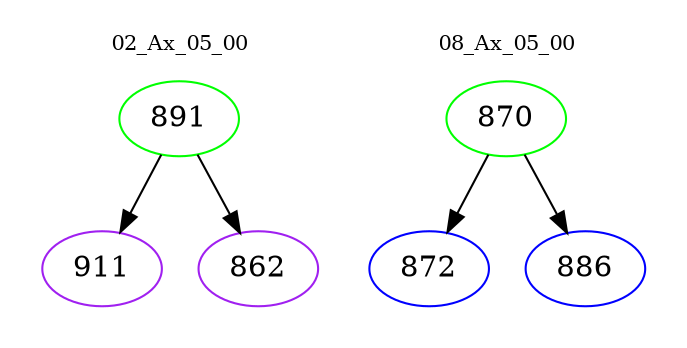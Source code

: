 digraph{
subgraph cluster_0 {
color = white
label = "02_Ax_05_00";
fontsize=10;
T0_891 [label="891", color="green"]
T0_891 -> T0_911 [color="black"]
T0_911 [label="911", color="purple"]
T0_891 -> T0_862 [color="black"]
T0_862 [label="862", color="purple"]
}
subgraph cluster_1 {
color = white
label = "08_Ax_05_00";
fontsize=10;
T1_870 [label="870", color="green"]
T1_870 -> T1_872 [color="black"]
T1_872 [label="872", color="blue"]
T1_870 -> T1_886 [color="black"]
T1_886 [label="886", color="blue"]
}
}
